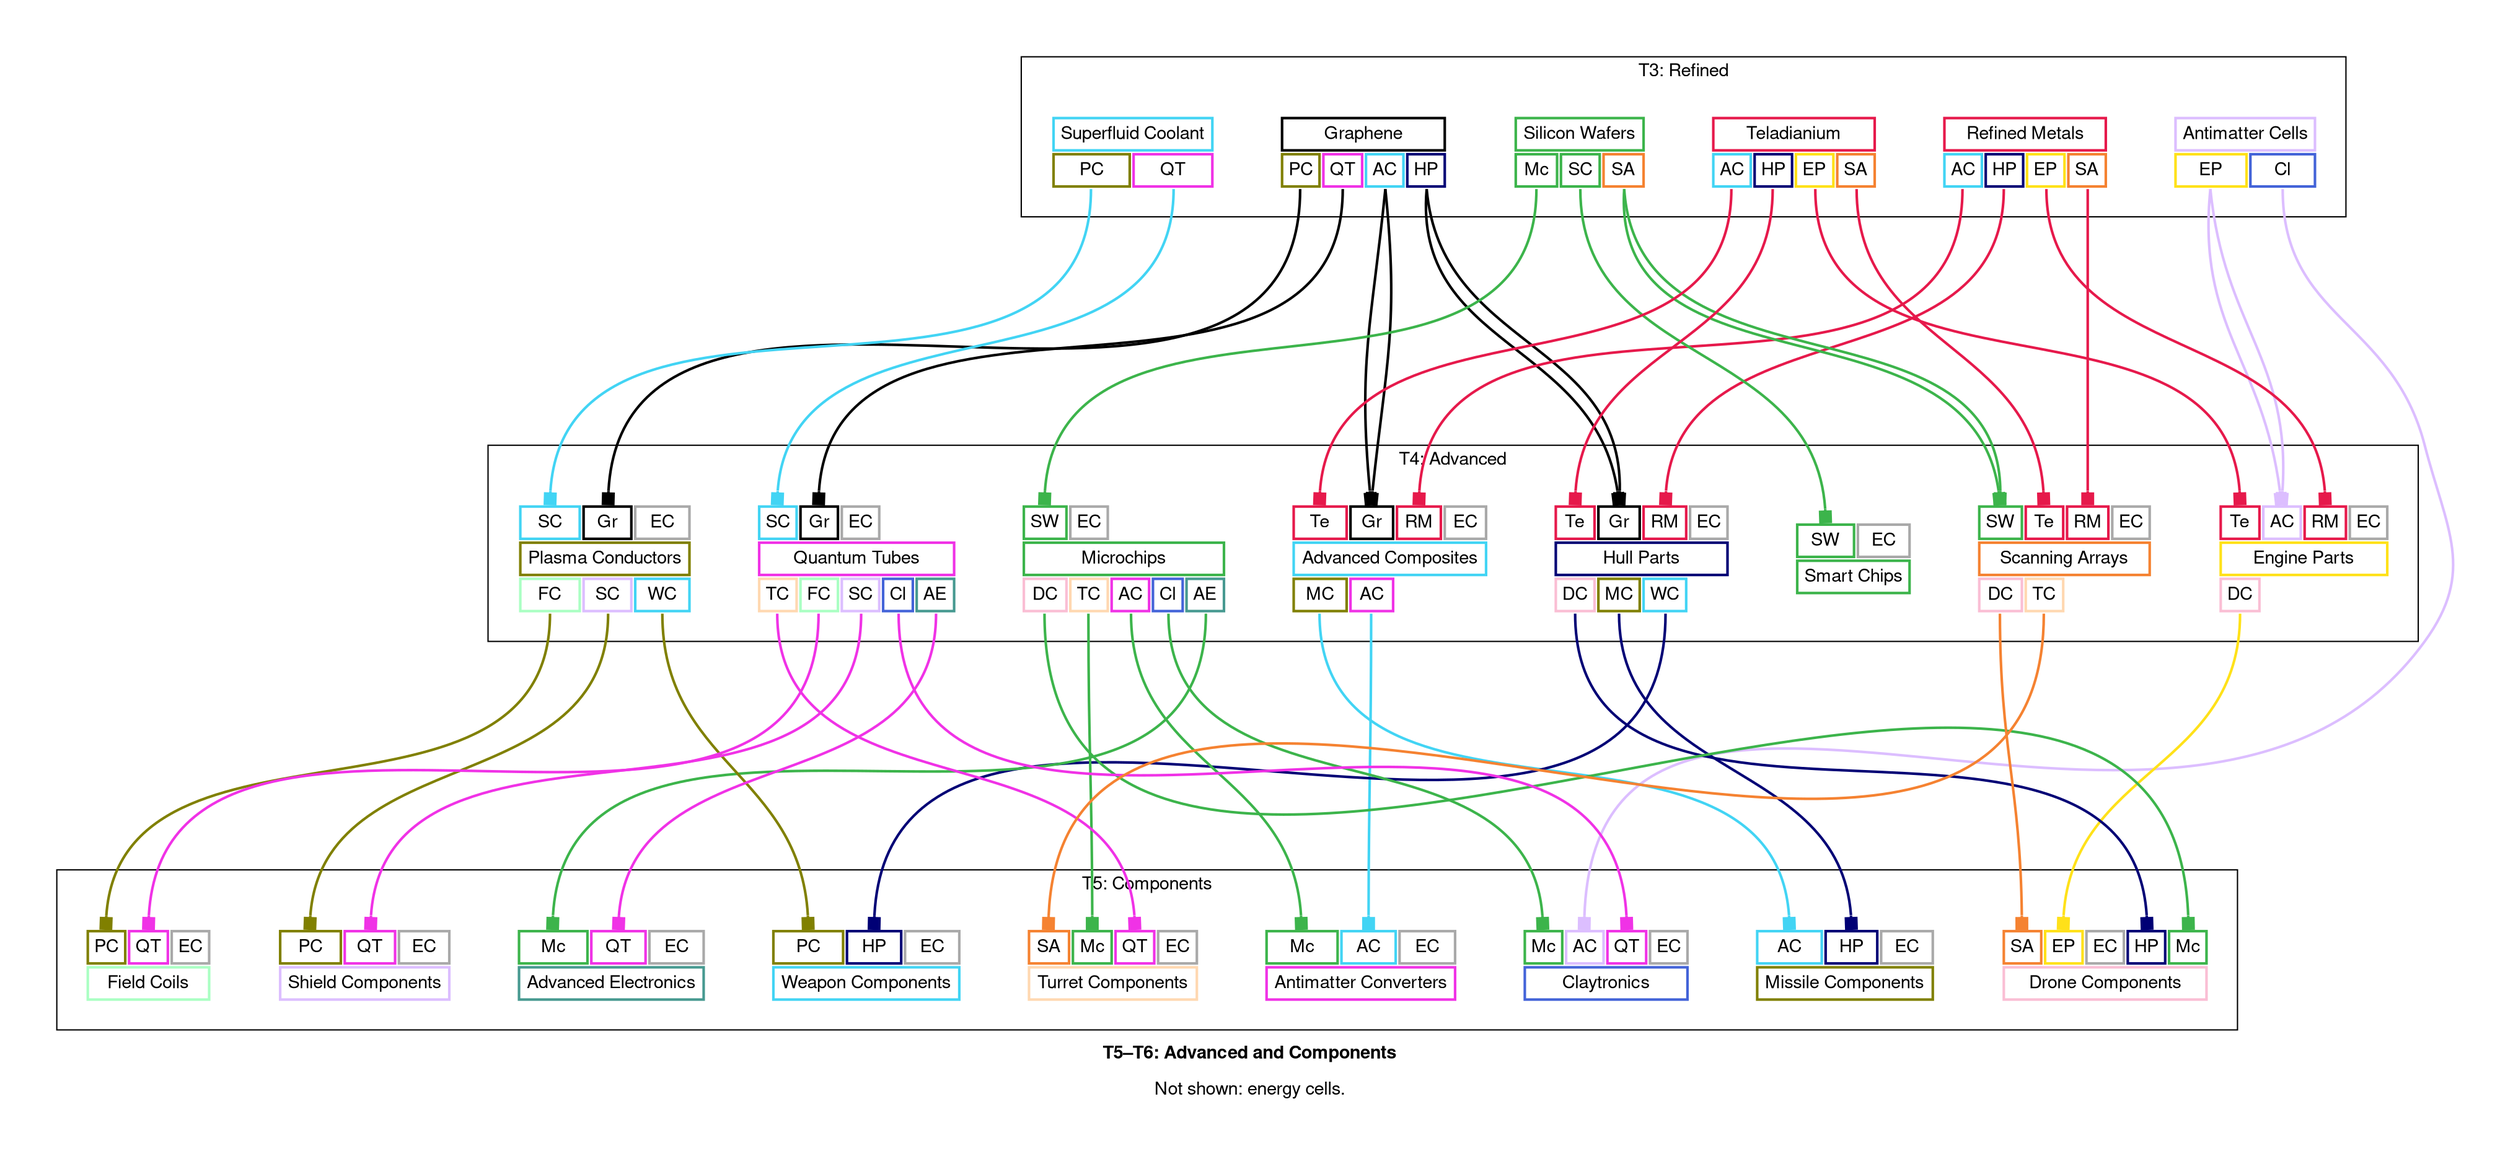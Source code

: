 digraph "X4 Economy" {
	edge [arrowType=normal]
	compound=true fontname="Helvetica,Arial,sans-serif"
	label=<<b>T5–T6: Advanced and Components</b><br/><br/>Not shown: energy cells.>
	graph [nodesep=0.3 pad=0.5 ranksep=3]
	node [color=slategray1 fontname="Helvetica,Arial,sans-serif" margin=0.2 penwidth=2.0 shape=plaintext]
	edge [arrowhead=normal arrowsize=1.0 fontname="Helvetica,Arial,sans-serif" headport=n penwidth=2.0 tailport=s]
	subgraph 0 {
		cluster=true label="T0: Harvested"
	}
	subgraph 3 {
		cluster=true label="T3: Refined"
		antimatter_cells [label=<<table border="0" cellborder="2" cellpadding="4" cellspacing="1" fixedsize="false" id="antimatter_cells" port="output">
  
  <tr>
    <td align="text" bgcolor="white" color="#dcbeff" colspan="2">Antimatter Cells</td>
  </tr>
  
    <tr>
      
        <td align="text" bgcolor="white" color="#ffe119" port="engine_parts">EP</td>
      
        <td align="text" bgcolor="white" color="#4363d8" port="claytronics">Cl</td>
      
    </tr>
  
</table>>]
		graphene [label=<<table border="0" cellborder="2" cellpadding="4" cellspacing="1" fixedsize="false" id="graphene" port="output">
  
  <tr>
    <td align="text" bgcolor="white" color="#000000" colspan="4">Graphene</td>
  </tr>
  
    <tr>
      
        <td align="text" bgcolor="white" color="#808000" port="plasma_conductors">PC</td>
      
        <td align="text" bgcolor="white" color="#f032e6" port="quantum_tubes">QT</td>
      
        <td align="text" bgcolor="white" color="#42d4f4" port="advanced_composites">AC</td>
      
        <td align="text" bgcolor="white" color="#000075" port="hull_parts">HP</td>
      
    </tr>
  
</table>>]
		refined_metals [label=<<table border="0" cellborder="2" cellpadding="4" cellspacing="1" fixedsize="false" id="refined_metals" port="output">
  
  <tr>
    <td align="text" bgcolor="white" color="#e6194B" colspan="4">Refined Metals</td>
  </tr>
  
    <tr>
      
        <td align="text" bgcolor="white" color="#42d4f4" port="advanced_composites">AC</td>
      
        <td align="text" bgcolor="white" color="#000075" port="hull_parts">HP</td>
      
        <td align="text" bgcolor="white" color="#ffe119" port="engine_parts">EP</td>
      
        <td align="text" bgcolor="white" color="#f58231" port="scanning_arrays">SA</td>
      
    </tr>
  
</table>>]
		silicon_wafers [label=<<table border="0" cellborder="2" cellpadding="4" cellspacing="1" fixedsize="false" id="silicon_wafers" port="output">
  
  <tr>
    <td align="text" bgcolor="white" color="#3cb44b" colspan="3">Silicon Wafers</td>
  </tr>
  
    <tr>
      
        <td align="text" bgcolor="white" color="#3cb44b" port="microchips">Mc</td>
      
        <td align="text" bgcolor="white" color="#3cb44b" port="smart_chips">SC</td>
      
        <td align="text" bgcolor="white" color="#f58231" port="scanning_arrays">SA</td>
      
    </tr>
  
</table>>]
		superfluid_coolant [label=<<table border="0" cellborder="2" cellpadding="4" cellspacing="1" fixedsize="false" id="superfluid_coolant" port="output">
  
  <tr>
    <td align="text" bgcolor="white" color="#42d4f4" colspan="2">Superfluid Coolant</td>
  </tr>
  
    <tr>
      
        <td align="text" bgcolor="white" color="#808000" port="plasma_conductors">PC</td>
      
        <td align="text" bgcolor="white" color="#f032e6" port="quantum_tubes">QT</td>
      
    </tr>
  
</table>>]
		teladianium [label=<<table border="0" cellborder="2" cellpadding="4" cellspacing="1" fixedsize="false" id="teladianium" port="output">
  
  <tr>
    <td align="text" bgcolor="white" color="#e6194B" colspan="4">Teladianium</td>
  </tr>
  
    <tr>
      
        <td align="text" bgcolor="white" color="#42d4f4" port="advanced_composites">AC</td>
      
        <td align="text" bgcolor="white" color="#000075" port="hull_parts">HP</td>
      
        <td align="text" bgcolor="white" color="#ffe119" port="engine_parts">EP</td>
      
        <td align="text" bgcolor="white" color="#f58231" port="scanning_arrays">SA</td>
      
    </tr>
  
</table>>]
	}
	subgraph 4 {
		cluster=true label="T4: Advanced"
		advanced_composites [label=<<table border="0" cellborder="2" cellpadding="4" cellspacing="1" fixedsize="false" id="advanced_composites" port="output">
  
    <tr>
      
        <td align="text" bgcolor="white" color="#e6194B" port="teladianium">Te</td>
      
        <td align="text" bgcolor="white" color="#000000" port="graphene">Gr</td>
      
        <td align="text" bgcolor="white" color="#e6194B" port="refined_metals">RM</td>
      
        <td align="text" bgcolor="white" color="#a9a9a9" port="energy_cells">EC</td>
      
    </tr>
  
  <tr>
    <td align="text" bgcolor="white" color="#42d4f4" colspan="4">Advanced Composites</td>
  </tr>
  
    <tr>
      
        <td align="text" bgcolor="white" color="#808000" port="missile_components">MC</td>
      
        <td align="text" bgcolor="white" color="#f032e6" port="antimatter_converters">AC</td>
      
    </tr>
  
</table>>]
		engine_parts [label=<<table border="0" cellborder="2" cellpadding="4" cellspacing="1" fixedsize="false" id="engine_parts" port="output">
  
    <tr>
      
        <td align="text" bgcolor="white" color="#e6194B" port="teladianium">Te</td>
      
        <td align="text" bgcolor="white" color="#dcbeff" port="antimatter_cells">AC</td>
      
        <td align="text" bgcolor="white" color="#e6194B" port="refined_metals">RM</td>
      
        <td align="text" bgcolor="white" color="#a9a9a9" port="energy_cells">EC</td>
      
    </tr>
  
  <tr>
    <td align="text" bgcolor="white" color="#ffe119" colspan="4">Engine Parts</td>
  </tr>
  
    <tr>
      
        <td align="text" bgcolor="white" color="#fabed4" port="drone_components">DC</td>
      
    </tr>
  
</table>>]
		hull_parts [label=<<table border="0" cellborder="2" cellpadding="4" cellspacing="1" fixedsize="false" id="hull_parts" port="output">
  
    <tr>
      
        <td align="text" bgcolor="white" color="#e6194B" port="teladianium">Te</td>
      
        <td align="text" bgcolor="white" color="#000000" port="graphene">Gr</td>
      
        <td align="text" bgcolor="white" color="#e6194B" port="refined_metals">RM</td>
      
        <td align="text" bgcolor="white" color="#a9a9a9" port="energy_cells">EC</td>
      
    </tr>
  
  <tr>
    <td align="text" bgcolor="white" color="#000075" colspan="4">Hull Parts</td>
  </tr>
  
    <tr>
      
        <td align="text" bgcolor="white" color="#fabed4" port="drone_components">DC</td>
      
        <td align="text" bgcolor="white" color="#808000" port="missile_components">MC</td>
      
        <td align="text" bgcolor="white" color="#42d4f4" port="weapon_components">WC</td>
      
    </tr>
  
</table>>]
		microchips [label=<<table border="0" cellborder="2" cellpadding="4" cellspacing="1" fixedsize="false" id="microchips" port="output">
  
    <tr>
      
        <td align="text" bgcolor="white" color="#3cb44b" port="silicon_wafers">SW</td>
      
        <td align="text" bgcolor="white" color="#a9a9a9" port="energy_cells">EC</td>
      
    </tr>
  
  <tr>
    <td align="text" bgcolor="white" color="#3cb44b" colspan="5">Microchips</td>
  </tr>
  
    <tr>
      
        <td align="text" bgcolor="white" color="#fabed4" port="drone_components">DC</td>
      
        <td align="text" bgcolor="white" color="#ffd8b1" port="turret_components">TC</td>
      
        <td align="text" bgcolor="white" color="#f032e6" port="antimatter_converters">AC</td>
      
        <td align="text" bgcolor="white" color="#4363d8" port="claytronics">Cl</td>
      
        <td align="text" bgcolor="white" color="#469990" port="advanced_electronics">AE</td>
      
    </tr>
  
</table>>]
		plasma_conductors [label=<<table border="0" cellborder="2" cellpadding="4" cellspacing="1" fixedsize="false" id="plasma_conductors" port="output">
  
    <tr>
      
        <td align="text" bgcolor="white" color="#42d4f4" port="superfluid_coolant">SC</td>
      
        <td align="text" bgcolor="white" color="#000000" port="graphene">Gr</td>
      
        <td align="text" bgcolor="white" color="#a9a9a9" port="energy_cells">EC</td>
      
    </tr>
  
  <tr>
    <td align="text" bgcolor="white" color="#808000" colspan="3">Plasma Conductors</td>
  </tr>
  
    <tr>
      
        <td align="text" bgcolor="white" color="#aaffc3" port="field_coils">FC</td>
      
        <td align="text" bgcolor="white" color="#dcbeff" port="shield_components">SC</td>
      
        <td align="text" bgcolor="white" color="#42d4f4" port="weapon_components">WC</td>
      
    </tr>
  
</table>>]
		quantum_tubes [label=<<table border="0" cellborder="2" cellpadding="4" cellspacing="1" fixedsize="false" id="quantum_tubes" port="output">
  
    <tr>
      
        <td align="text" bgcolor="white" color="#42d4f4" port="superfluid_coolant">SC</td>
      
        <td align="text" bgcolor="white" color="#000000" port="graphene">Gr</td>
      
        <td align="text" bgcolor="white" color="#a9a9a9" port="energy_cells">EC</td>
      
    </tr>
  
  <tr>
    <td align="text" bgcolor="white" color="#f032e6" colspan="5">Quantum Tubes</td>
  </tr>
  
    <tr>
      
        <td align="text" bgcolor="white" color="#ffd8b1" port="turret_components">TC</td>
      
        <td align="text" bgcolor="white" color="#aaffc3" port="field_coils">FC</td>
      
        <td align="text" bgcolor="white" color="#dcbeff" port="shield_components">SC</td>
      
        <td align="text" bgcolor="white" color="#4363d8" port="claytronics">Cl</td>
      
        <td align="text" bgcolor="white" color="#469990" port="advanced_electronics">AE</td>
      
    </tr>
  
</table>>]
		smart_chips [label=<<table border="0" cellborder="2" cellpadding="4" cellspacing="1" fixedsize="false" id="smart_chips" port="output">
  
    <tr>
      
        <td align="text" bgcolor="white" color="#3cb44b" port="silicon_wafers">SW</td>
      
        <td align="text" bgcolor="white" color="#a9a9a9" port="energy_cells">EC</td>
      
    </tr>
  
  <tr>
    <td align="text" bgcolor="white" color="#3cb44b" colspan="2">Smart Chips</td>
  </tr>
  
</table>>]
	}
	subgraph 5 {
		cluster=true label="T5: Components"
		antimatter_converters [label=<<table border="0" cellborder="2" cellpadding="4" cellspacing="1" fixedsize="false" id="antimatter_converters" port="output">
  
    <tr>
      
        <td align="text" bgcolor="white" color="#3cb44b" port="microchips">Mc</td>
      
        <td align="text" bgcolor="white" color="#42d4f4" port="advanced_composites">AC</td>
      
        <td align="text" bgcolor="white" color="#a9a9a9" port="energy_cells">EC</td>
      
    </tr>
  
  <tr>
    <td align="text" bgcolor="white" color="#f032e6" colspan="3">Antimatter Converters</td>
  </tr>
  
</table>>]
		drone_components [label=<<table border="0" cellborder="2" cellpadding="4" cellspacing="1" fixedsize="false" id="drone_components" port="output">
  
    <tr>
      
        <td align="text" bgcolor="white" color="#f58231" port="scanning_arrays">SA</td>
      
        <td align="text" bgcolor="white" color="#ffe119" port="engine_parts">EP</td>
      
        <td align="text" bgcolor="white" color="#a9a9a9" port="energy_cells">EC</td>
      
        <td align="text" bgcolor="white" color="#000075" port="hull_parts">HP</td>
      
        <td align="text" bgcolor="white" color="#3cb44b" port="microchips">Mc</td>
      
    </tr>
  
  <tr>
    <td align="text" bgcolor="white" color="#fabed4" colspan="5">Drone Components</td>
  </tr>
  
</table>>]
		field_coils [label=<<table border="0" cellborder="2" cellpadding="4" cellspacing="1" fixedsize="false" id="field_coils" port="output">
  
    <tr>
      
        <td align="text" bgcolor="white" color="#808000" port="plasma_conductors">PC</td>
      
        <td align="text" bgcolor="white" color="#f032e6" port="quantum_tubes">QT</td>
      
        <td align="text" bgcolor="white" color="#a9a9a9" port="energy_cells">EC</td>
      
    </tr>
  
  <tr>
    <td align="text" bgcolor="white" color="#aaffc3" colspan="3">Field Coils</td>
  </tr>
  
</table>>]
		missile_components [label=<<table border="0" cellborder="2" cellpadding="4" cellspacing="1" fixedsize="false" id="missile_components" port="output">
  
    <tr>
      
        <td align="text" bgcolor="white" color="#42d4f4" port="advanced_composites">AC</td>
      
        <td align="text" bgcolor="white" color="#000075" port="hull_parts">HP</td>
      
        <td align="text" bgcolor="white" color="#a9a9a9" port="energy_cells">EC</td>
      
    </tr>
  
  <tr>
    <td align="text" bgcolor="white" color="#808000" colspan="3">Missile Components</td>
  </tr>
  
</table>>]
		shield_components [label=<<table border="0" cellborder="2" cellpadding="4" cellspacing="1" fixedsize="false" id="shield_components" port="output">
  
    <tr>
      
        <td align="text" bgcolor="white" color="#808000" port="plasma_conductors">PC</td>
      
        <td align="text" bgcolor="white" color="#f032e6" port="quantum_tubes">QT</td>
      
        <td align="text" bgcolor="white" color="#a9a9a9" port="energy_cells">EC</td>
      
    </tr>
  
  <tr>
    <td align="text" bgcolor="white" color="#dcbeff" colspan="3">Shield Components</td>
  </tr>
  
</table>>]
		turret_components [label=<<table border="0" cellborder="2" cellpadding="4" cellspacing="1" fixedsize="false" id="turret_components" port="output">
  
    <tr>
      
        <td align="text" bgcolor="white" color="#f58231" port="scanning_arrays">SA</td>
      
        <td align="text" bgcolor="white" color="#3cb44b" port="microchips">Mc</td>
      
        <td align="text" bgcolor="white" color="#f032e6" port="quantum_tubes">QT</td>
      
        <td align="text" bgcolor="white" color="#a9a9a9" port="energy_cells">EC</td>
      
    </tr>
  
  <tr>
    <td align="text" bgcolor="white" color="#ffd8b1" colspan="4">Turret Components</td>
  </tr>
  
</table>>]
		weapon_components [label=<<table border="0" cellborder="2" cellpadding="4" cellspacing="1" fixedsize="false" id="weapon_components" port="output">
  
    <tr>
      
        <td align="text" bgcolor="white" color="#808000" port="plasma_conductors">PC</td>
      
        <td align="text" bgcolor="white" color="#000075" port="hull_parts">HP</td>
      
        <td align="text" bgcolor="white" color="#a9a9a9" port="energy_cells">EC</td>
      
    </tr>
  
  <tr>
    <td align="text" bgcolor="white" color="#42d4f4" colspan="3">Weapon Components</td>
  </tr>
  
</table>>]
	}
	subgraph 4 {
		cluster=true label="T4: Advanced"
		scanning_arrays [label=<<table border="0" cellborder="2" cellpadding="4" cellspacing="1" fixedsize="false" id="scanning_arrays" port="output">
  
    <tr>
      
        <td align="text" bgcolor="white" color="#3cb44b" port="silicon_wafers">SW</td>
      
        <td align="text" bgcolor="white" color="#e6194B" port="teladianium">Te</td>
      
        <td align="text" bgcolor="white" color="#e6194B" port="refined_metals">RM</td>
      
        <td align="text" bgcolor="white" color="#a9a9a9" port="energy_cells">EC</td>
      
    </tr>
  
  <tr>
    <td align="text" bgcolor="white" color="#f58231" colspan="4">Scanning Arrays</td>
  </tr>
  
    <tr>
      
        <td align="text" bgcolor="white" color="#fabed4" port="drone_components">DC</td>
      
        <td align="text" bgcolor="white" color="#ffd8b1" port="turret_components">TC</td>
      
    </tr>
  
</table>>]
	}
	subgraph 5 {
		cluster=true label="T5: Components"
		advanced_electronics [label=<<table border="0" cellborder="2" cellpadding="4" cellspacing="1" fixedsize="false" id="advanced_electronics" port="output">
  
    <tr>
      
        <td align="text" bgcolor="white" color="#3cb44b" port="microchips">Mc</td>
      
        <td align="text" bgcolor="white" color="#f032e6" port="quantum_tubes">QT</td>
      
        <td align="text" bgcolor="white" color="#a9a9a9" port="energy_cells">EC</td>
      
    </tr>
  
  <tr>
    <td align="text" bgcolor="white" color="#469990" colspan="3">Advanced Electronics</td>
  </tr>
  
</table>>]
		claytronics [label=<<table border="0" cellborder="2" cellpadding="4" cellspacing="1" fixedsize="false" id="claytronics" port="output">
  
    <tr>
      
        <td align="text" bgcolor="white" color="#3cb44b" port="microchips">Mc</td>
      
        <td align="text" bgcolor="white" color="#dcbeff" port="antimatter_cells">AC</td>
      
        <td align="text" bgcolor="white" color="#f032e6" port="quantum_tubes">QT</td>
      
        <td align="text" bgcolor="white" color="#a9a9a9" port="energy_cells">EC</td>
      
    </tr>
  
  <tr>
    <td align="text" bgcolor="white" color="#4363d8" colspan="4">Claytronics</td>
  </tr>
  
</table>>]
	}
	graphene:plasma_conductors:s -> plasma_conductors:graphene:n [arrowhead=box color="#000000" weight=1.0]
	superfluid_coolant:plasma_conductors:s -> plasma_conductors:superfluid_coolant:n [arrowhead=box color="#42d4f4" weight=1.0]
	graphene:quantum_tubes:s -> quantum_tubes:graphene:n [arrowhead=box color="#000000" weight=1.0]
	superfluid_coolant:quantum_tubes:s -> quantum_tubes:superfluid_coolant:n [arrowhead=box color="#42d4f4" weight=1.0]
	graphene:advanced_composites:s -> advanced_composites:graphene:n [arrowhead=box color="#000000" weight=1.0]
	refined_metals:advanced_composites:s -> advanced_composites:refined_metals:n [arrowhead=box color="#e6194B" weight=1.0]
	graphene:advanced_composites:s -> advanced_composites:graphene:n [arrowhead=box color="#000000" weight=1.0]
	teladianium:advanced_composites:s -> advanced_composites:teladianium:n [arrowhead=box color="#e6194B" weight=1.0]
	graphene:hull_parts:s -> hull_parts:graphene:n [arrowhead=box color="#000000" weight=1.0]
	refined_metals:hull_parts:s -> hull_parts:refined_metals:n [arrowhead=box color="#e6194B" weight=1.0]
	graphene:hull_parts:s -> hull_parts:graphene:n [arrowhead=box color="#000000" weight=1.0]
	teladianium:hull_parts:s -> hull_parts:teladianium:n [arrowhead=box color="#e6194B" weight=1.0]
	antimatter_cells:engine_parts:s -> engine_parts:antimatter_cells:n [arrowhead=box color="#dcbeff" weight=1.0]
	refined_metals:engine_parts:s -> engine_parts:refined_metals:n [arrowhead=box color="#e6194B" weight=1.0]
	antimatter_cells:engine_parts:s -> engine_parts:antimatter_cells:n [arrowhead=box color="#dcbeff" weight=1.0]
	teladianium:engine_parts:s -> engine_parts:teladianium:n [arrowhead=box color="#e6194B" weight=1.0]
	silicon_wafers:microchips:s -> microchips:silicon_wafers:n [arrowhead=box color="#3cb44b" weight=1.0]
	silicon_wafers:smart_chips:s -> smart_chips:silicon_wafers:n [arrowhead=box color="#3cb44b" weight=1.0]
	engine_parts:drone_components:s -> drone_components:engine_parts:n [arrowhead=box color="#ffe119" weight=1.0]
	hull_parts:drone_components:s -> drone_components:hull_parts:n [arrowhead=box color="#000075" weight=1.0]
	microchips:drone_components:s -> drone_components:microchips:n [arrowhead=box color="#3cb44b" weight=1.0]
	scanning_arrays:drone_components:s -> drone_components:scanning_arrays:n [arrowhead=box color="#f58231" weight=1.0]
	microchips:turret_components:s -> turret_components:microchips:n [arrowhead=box color="#3cb44b" weight=1.0]
	quantum_tubes:turret_components:s -> turret_components:quantum_tubes:n [arrowhead=box color="#f032e6" weight=1.0]
	scanning_arrays:turret_components:s -> turret_components:scanning_arrays:n [arrowhead=box color="#f58231" weight=1.0]
	advanced_composites:missile_components:s -> missile_components:advanced_composites:n [arrowhead=box color="#42d4f4" weight=1.0]
	hull_parts:missile_components:s -> missile_components:hull_parts:n [arrowhead=box color="#000075" weight=1.0]
	plasma_conductors:field_coils:s -> field_coils:plasma_conductors:n [arrowhead=box color="#808000" weight=1.0]
	quantum_tubes:field_coils:s -> field_coils:quantum_tubes:n [arrowhead=box color="#f032e6" weight=1.0]
	plasma_conductors:shield_components:s -> shield_components:plasma_conductors:n [arrowhead=box color="#808000" weight=1.0]
	quantum_tubes:shield_components:s -> shield_components:quantum_tubes:n [arrowhead=box color="#f032e6" weight=1.0]
	advanced_composites:antimatter_converters:s -> antimatter_converters:advanced_composites:n [arrowhead=box color="#42d4f4" weight=1.0]
	microchips:antimatter_converters:s -> antimatter_converters:microchips:n [arrowhead=box color="#3cb44b" weight=1.0]
	hull_parts:weapon_components:s -> weapon_components:hull_parts:n [arrowhead=box color="#000075" weight=1.0]
	plasma_conductors:weapon_components:s -> weapon_components:plasma_conductors:n [arrowhead=box color="#808000" weight=1.0]
	refined_metals:scanning_arrays:s -> scanning_arrays:refined_metals:n [arrowhead=box color="#e6194B" weight=1.0]
	silicon_wafers:scanning_arrays:s -> scanning_arrays:silicon_wafers:n [arrowhead=box color="#3cb44b" weight=1.0]
	silicon_wafers:scanning_arrays:s -> scanning_arrays:silicon_wafers:n [arrowhead=box color="#3cb44b" weight=1.0]
	teladianium:scanning_arrays:s -> scanning_arrays:teladianium:n [arrowhead=box color="#e6194B" weight=1.0]
	antimatter_cells:claytronics:s -> claytronics:antimatter_cells:n [arrowhead=box color="#dcbeff" weight=1.0]
	microchips:claytronics:s -> claytronics:microchips:n [arrowhead=box color="#3cb44b" weight=1.0]
	quantum_tubes:claytronics:s -> claytronics:quantum_tubes:n [arrowhead=box color="#f032e6" weight=1.0]
	microchips:advanced_electronics:s -> advanced_electronics:microchips:n [arrowhead=box color="#3cb44b" weight=1.0]
	quantum_tubes:advanced_electronics:s -> advanced_electronics:quantum_tubes:n [arrowhead=box color="#f032e6" weight=1.0]
}
